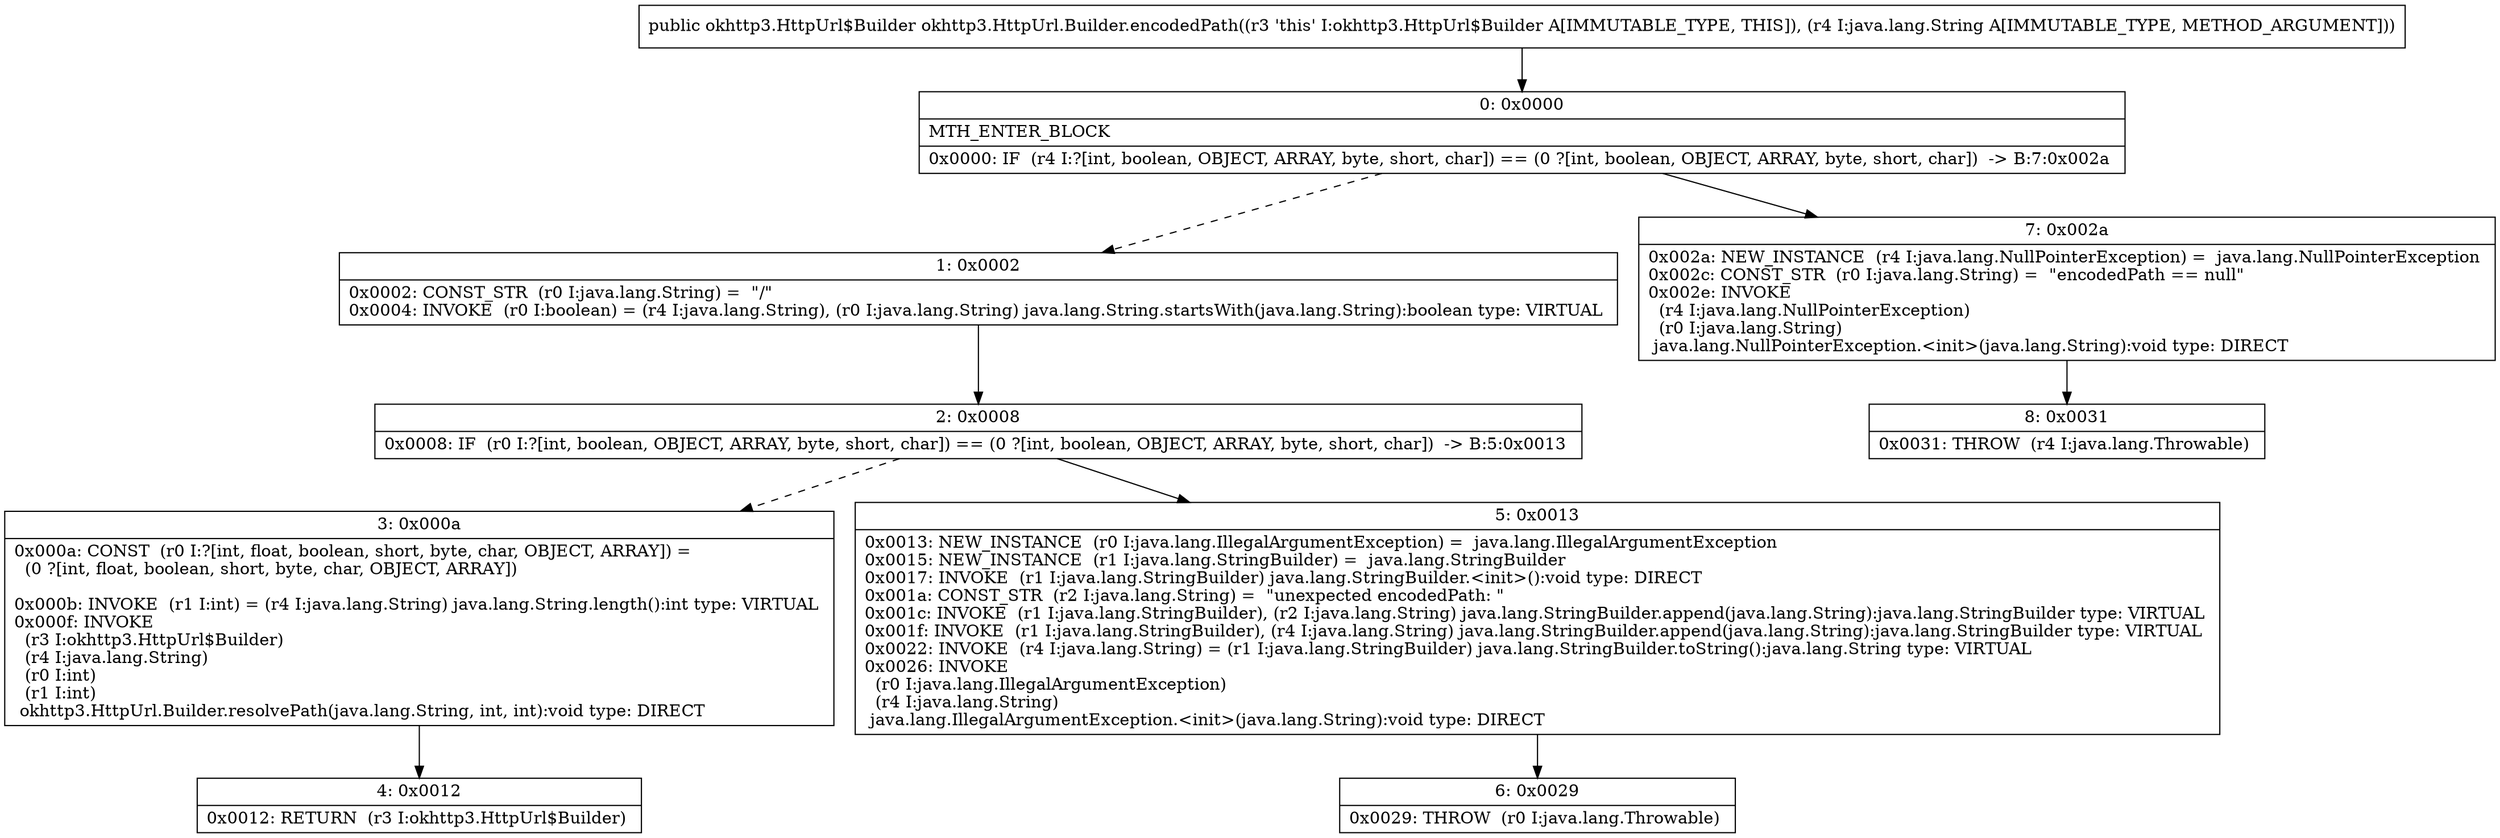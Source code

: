 digraph "CFG forokhttp3.HttpUrl.Builder.encodedPath(Ljava\/lang\/String;)Lokhttp3\/HttpUrl$Builder;" {
Node_0 [shape=record,label="{0\:\ 0x0000|MTH_ENTER_BLOCK\l|0x0000: IF  (r4 I:?[int, boolean, OBJECT, ARRAY, byte, short, char]) == (0 ?[int, boolean, OBJECT, ARRAY, byte, short, char])  \-\> B:7:0x002a \l}"];
Node_1 [shape=record,label="{1\:\ 0x0002|0x0002: CONST_STR  (r0 I:java.lang.String) =  \"\/\" \l0x0004: INVOKE  (r0 I:boolean) = (r4 I:java.lang.String), (r0 I:java.lang.String) java.lang.String.startsWith(java.lang.String):boolean type: VIRTUAL \l}"];
Node_2 [shape=record,label="{2\:\ 0x0008|0x0008: IF  (r0 I:?[int, boolean, OBJECT, ARRAY, byte, short, char]) == (0 ?[int, boolean, OBJECT, ARRAY, byte, short, char])  \-\> B:5:0x0013 \l}"];
Node_3 [shape=record,label="{3\:\ 0x000a|0x000a: CONST  (r0 I:?[int, float, boolean, short, byte, char, OBJECT, ARRAY]) = \l  (0 ?[int, float, boolean, short, byte, char, OBJECT, ARRAY])\l \l0x000b: INVOKE  (r1 I:int) = (r4 I:java.lang.String) java.lang.String.length():int type: VIRTUAL \l0x000f: INVOKE  \l  (r3 I:okhttp3.HttpUrl$Builder)\l  (r4 I:java.lang.String)\l  (r0 I:int)\l  (r1 I:int)\l okhttp3.HttpUrl.Builder.resolvePath(java.lang.String, int, int):void type: DIRECT \l}"];
Node_4 [shape=record,label="{4\:\ 0x0012|0x0012: RETURN  (r3 I:okhttp3.HttpUrl$Builder) \l}"];
Node_5 [shape=record,label="{5\:\ 0x0013|0x0013: NEW_INSTANCE  (r0 I:java.lang.IllegalArgumentException) =  java.lang.IllegalArgumentException \l0x0015: NEW_INSTANCE  (r1 I:java.lang.StringBuilder) =  java.lang.StringBuilder \l0x0017: INVOKE  (r1 I:java.lang.StringBuilder) java.lang.StringBuilder.\<init\>():void type: DIRECT \l0x001a: CONST_STR  (r2 I:java.lang.String) =  \"unexpected encodedPath: \" \l0x001c: INVOKE  (r1 I:java.lang.StringBuilder), (r2 I:java.lang.String) java.lang.StringBuilder.append(java.lang.String):java.lang.StringBuilder type: VIRTUAL \l0x001f: INVOKE  (r1 I:java.lang.StringBuilder), (r4 I:java.lang.String) java.lang.StringBuilder.append(java.lang.String):java.lang.StringBuilder type: VIRTUAL \l0x0022: INVOKE  (r4 I:java.lang.String) = (r1 I:java.lang.StringBuilder) java.lang.StringBuilder.toString():java.lang.String type: VIRTUAL \l0x0026: INVOKE  \l  (r0 I:java.lang.IllegalArgumentException)\l  (r4 I:java.lang.String)\l java.lang.IllegalArgumentException.\<init\>(java.lang.String):void type: DIRECT \l}"];
Node_6 [shape=record,label="{6\:\ 0x0029|0x0029: THROW  (r0 I:java.lang.Throwable) \l}"];
Node_7 [shape=record,label="{7\:\ 0x002a|0x002a: NEW_INSTANCE  (r4 I:java.lang.NullPointerException) =  java.lang.NullPointerException \l0x002c: CONST_STR  (r0 I:java.lang.String) =  \"encodedPath == null\" \l0x002e: INVOKE  \l  (r4 I:java.lang.NullPointerException)\l  (r0 I:java.lang.String)\l java.lang.NullPointerException.\<init\>(java.lang.String):void type: DIRECT \l}"];
Node_8 [shape=record,label="{8\:\ 0x0031|0x0031: THROW  (r4 I:java.lang.Throwable) \l}"];
MethodNode[shape=record,label="{public okhttp3.HttpUrl$Builder okhttp3.HttpUrl.Builder.encodedPath((r3 'this' I:okhttp3.HttpUrl$Builder A[IMMUTABLE_TYPE, THIS]), (r4 I:java.lang.String A[IMMUTABLE_TYPE, METHOD_ARGUMENT])) }"];
MethodNode -> Node_0;
Node_0 -> Node_1[style=dashed];
Node_0 -> Node_7;
Node_1 -> Node_2;
Node_2 -> Node_3[style=dashed];
Node_2 -> Node_5;
Node_3 -> Node_4;
Node_5 -> Node_6;
Node_7 -> Node_8;
}

